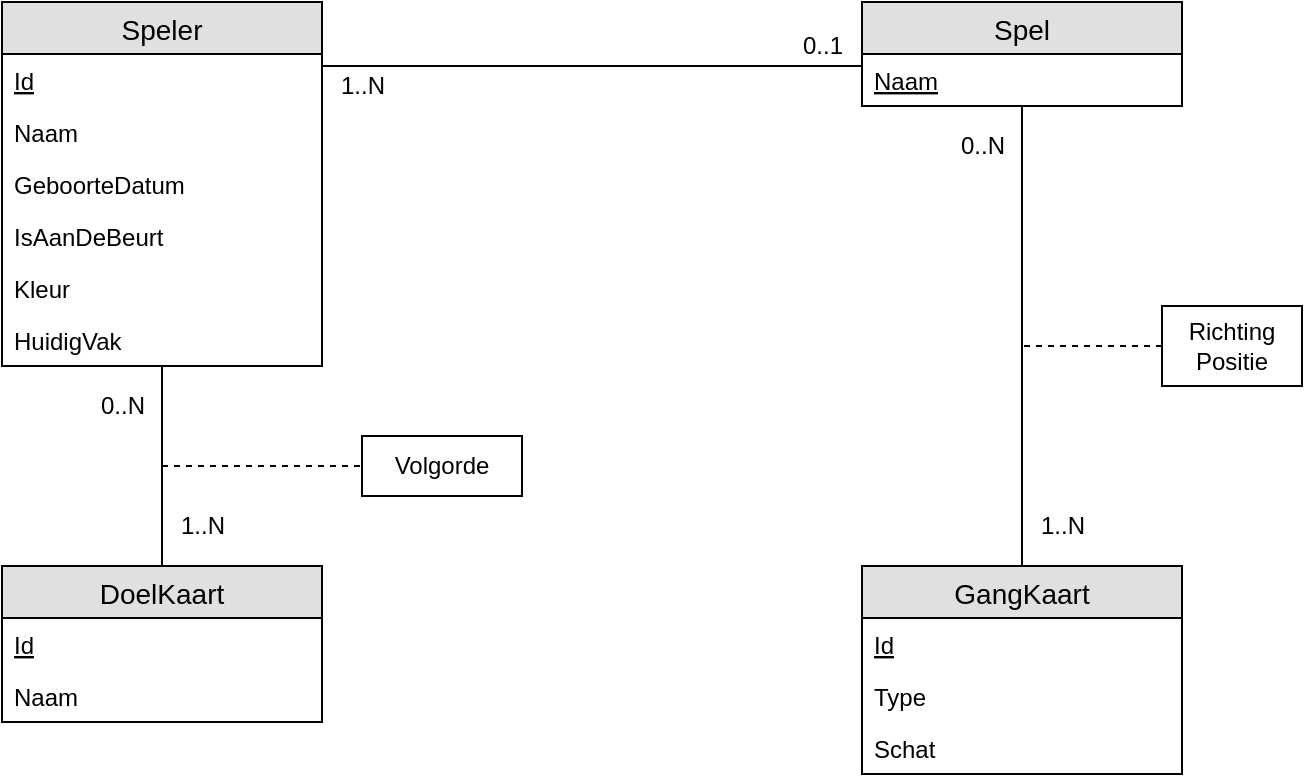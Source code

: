 <mxfile version="12.3.2" type="device" pages="1"><diagram id="Ag-tVjlxQUFyePkDK6-z" name="Page-1"><mxGraphModel dx="448" dy="721" grid="1" gridSize="10" guides="1" tooltips="1" connect="1" arrows="1" fold="1" page="1" pageScale="1" pageWidth="850" pageHeight="1100" math="0" shadow="0"><root><mxCell id="0"/><mxCell id="1" parent="0"/><mxCell id="JVlbmbW4N2Va_08PUfn0-9" value="" style="edgeStyle=orthogonalEdgeStyle;rounded=0;orthogonalLoop=1;jettySize=auto;html=1;strokeColor=#000000;endArrow=none;endFill=0;" edge="1" parent="1" source="JVlbmbW4N2Va_08PUfn0-1" target="JVlbmbW4N2Va_08PUfn0-6"><mxGeometry relative="1" as="geometry"/></mxCell><mxCell id="JVlbmbW4N2Va_08PUfn0-37" value="1..N" style="text;html=1;align=center;verticalAlign=middle;resizable=0;points=[];;labelBackgroundColor=#ffffff;" vertex="1" connectable="0" parent="JVlbmbW4N2Va_08PUfn0-9"><mxGeometry x="-0.63" y="-1" relative="1" as="geometry"><mxPoint x="19" y="-1.5" as="offset"/></mxGeometry></mxCell><mxCell id="JVlbmbW4N2Va_08PUfn0-38" value="0..N" style="text;html=1;align=center;verticalAlign=middle;resizable=0;points=[];;labelBackgroundColor=#ffffff;" vertex="1" connectable="0" parent="JVlbmbW4N2Va_08PUfn0-9"><mxGeometry x="0.777" y="-1" relative="1" as="geometry"><mxPoint x="-21" y="9" as="offset"/></mxGeometry></mxCell><mxCell id="JVlbmbW4N2Va_08PUfn0-1" value="DoelKaart" style="swimlane;fontStyle=0;childLayout=stackLayout;horizontal=1;startSize=26;fillColor=#e0e0e0;horizontalStack=0;resizeParent=1;resizeParentMax=0;resizeLast=0;collapsible=1;marginBottom=0;swimlaneFillColor=#ffffff;align=center;fontSize=14;" vertex="1" parent="1"><mxGeometry x="100" y="520" width="160" height="78" as="geometry"/></mxCell><mxCell id="JVlbmbW4N2Va_08PUfn0-2" value="Id" style="text;strokeColor=none;fillColor=none;spacingLeft=4;spacingRight=4;overflow=hidden;rotatable=0;points=[[0,0.5],[1,0.5]];portConstraint=eastwest;fontSize=12;fontStyle=4" vertex="1" parent="JVlbmbW4N2Va_08PUfn0-1"><mxGeometry y="26" width="160" height="26" as="geometry"/></mxCell><mxCell id="JVlbmbW4N2Va_08PUfn0-3" value="Naam" style="text;strokeColor=none;fillColor=none;spacingLeft=4;spacingRight=4;overflow=hidden;rotatable=0;points=[[0,0.5],[1,0.5]];portConstraint=eastwest;fontSize=12;" vertex="1" parent="JVlbmbW4N2Va_08PUfn0-1"><mxGeometry y="52" width="160" height="26" as="geometry"/></mxCell><mxCell id="JVlbmbW4N2Va_08PUfn0-21" value="" style="edgeStyle=orthogonalEdgeStyle;rounded=0;orthogonalLoop=1;jettySize=auto;html=1;endArrow=none;endFill=0;strokeColor=#000000;" edge="1" parent="1" source="JVlbmbW4N2Va_08PUfn0-6" target="JVlbmbW4N2Va_08PUfn0-14"><mxGeometry relative="1" as="geometry"><Array as="points"><mxPoint x="350" y="270"/><mxPoint x="350" y="270"/></Array></mxGeometry></mxCell><mxCell id="JVlbmbW4N2Va_08PUfn0-35" value="0..1" style="text;html=1;align=center;verticalAlign=middle;resizable=0;points=[];;labelBackgroundColor=#ffffff;" vertex="1" connectable="0" parent="JVlbmbW4N2Va_08PUfn0-21"><mxGeometry x="0.8" y="-5" relative="1" as="geometry"><mxPoint x="7" y="-15" as="offset"/></mxGeometry></mxCell><mxCell id="JVlbmbW4N2Va_08PUfn0-36" value="1..N" style="text;html=1;align=center;verticalAlign=middle;resizable=0;points=[];;labelBackgroundColor=#ffffff;" vertex="1" connectable="0" parent="JVlbmbW4N2Va_08PUfn0-21"><mxGeometry x="-0.333" y="-68" relative="1" as="geometry"><mxPoint x="-70.5" y="-58" as="offset"/></mxGeometry></mxCell><mxCell id="JVlbmbW4N2Va_08PUfn0-6" value="Speler" style="swimlane;fontStyle=0;childLayout=stackLayout;horizontal=1;startSize=26;fillColor=#e0e0e0;horizontalStack=0;resizeParent=1;resizeParentMax=0;resizeLast=0;collapsible=1;marginBottom=0;swimlaneFillColor=#ffffff;align=center;fontSize=14;" vertex="1" parent="1"><mxGeometry x="100" y="238" width="160" height="182" as="geometry"/></mxCell><mxCell id="JVlbmbW4N2Va_08PUfn0-7" value="Id" style="text;strokeColor=none;fillColor=none;spacingLeft=4;spacingRight=4;overflow=hidden;rotatable=0;points=[[0,0.5],[1,0.5]];portConstraint=eastwest;fontSize=12;fontStyle=4" vertex="1" parent="JVlbmbW4N2Va_08PUfn0-6"><mxGeometry y="26" width="160" height="26" as="geometry"/></mxCell><mxCell id="JVlbmbW4N2Va_08PUfn0-8" value="Naam" style="text;strokeColor=none;fillColor=none;spacingLeft=4;spacingRight=4;overflow=hidden;rotatable=0;points=[[0,0.5],[1,0.5]];portConstraint=eastwest;fontSize=12;" vertex="1" parent="JVlbmbW4N2Va_08PUfn0-6"><mxGeometry y="52" width="160" height="26" as="geometry"/></mxCell><mxCell id="JVlbmbW4N2Va_08PUfn0-10" value="GeboorteDatum" style="text;strokeColor=none;fillColor=none;spacingLeft=4;spacingRight=4;overflow=hidden;rotatable=0;points=[[0,0.5],[1,0.5]];portConstraint=eastwest;fontSize=12;" vertex="1" parent="JVlbmbW4N2Va_08PUfn0-6"><mxGeometry y="78" width="160" height="26" as="geometry"/></mxCell><mxCell id="JVlbmbW4N2Va_08PUfn0-11" value="IsAanDeBeurt" style="text;strokeColor=none;fillColor=none;spacingLeft=4;spacingRight=4;overflow=hidden;rotatable=0;points=[[0,0.5],[1,0.5]];portConstraint=eastwest;fontSize=12;" vertex="1" parent="JVlbmbW4N2Va_08PUfn0-6"><mxGeometry y="104" width="160" height="26" as="geometry"/></mxCell><mxCell id="JVlbmbW4N2Va_08PUfn0-12" value="Kleur" style="text;strokeColor=none;fillColor=none;spacingLeft=4;spacingRight=4;overflow=hidden;rotatable=0;points=[[0,0.5],[1,0.5]];portConstraint=eastwest;fontSize=12;" vertex="1" parent="JVlbmbW4N2Va_08PUfn0-6"><mxGeometry y="130" width="160" height="26" as="geometry"/></mxCell><mxCell id="JVlbmbW4N2Va_08PUfn0-13" value="HuidigVak" style="text;strokeColor=none;fillColor=none;spacingLeft=4;spacingRight=4;overflow=hidden;rotatable=0;points=[[0,0.5],[1,0.5]];portConstraint=eastwest;fontSize=12;" vertex="1" parent="JVlbmbW4N2Va_08PUfn0-6"><mxGeometry y="156" width="160" height="26" as="geometry"/></mxCell><mxCell id="JVlbmbW4N2Va_08PUfn0-26" style="edgeStyle=orthogonalEdgeStyle;rounded=0;orthogonalLoop=1;jettySize=auto;html=1;endArrow=none;endFill=0;strokeColor=#000000;" edge="1" parent="1" source="JVlbmbW4N2Va_08PUfn0-14" target="JVlbmbW4N2Va_08PUfn0-22"><mxGeometry relative="1" as="geometry"/></mxCell><mxCell id="JVlbmbW4N2Va_08PUfn0-39" value="0..N" style="text;html=1;align=center;verticalAlign=middle;resizable=0;points=[];;labelBackgroundColor=#ffffff;" vertex="1" connectable="0" parent="JVlbmbW4N2Va_08PUfn0-26"><mxGeometry x="-0.828" relative="1" as="geometry"><mxPoint x="-20" as="offset"/></mxGeometry></mxCell><mxCell id="JVlbmbW4N2Va_08PUfn0-40" value="1..N" style="text;html=1;align=center;verticalAlign=middle;resizable=0;points=[];;labelBackgroundColor=#ffffff;" vertex="1" connectable="0" parent="JVlbmbW4N2Va_08PUfn0-26"><mxGeometry x="0.833" y="-2" relative="1" as="geometry"><mxPoint x="22" y="-1" as="offset"/></mxGeometry></mxCell><mxCell id="JVlbmbW4N2Va_08PUfn0-14" value="Spel" style="swimlane;fontStyle=0;childLayout=stackLayout;horizontal=1;startSize=26;fillColor=#e0e0e0;horizontalStack=0;resizeParent=1;resizeParentMax=0;resizeLast=0;collapsible=1;marginBottom=0;swimlaneFillColor=#ffffff;align=center;fontSize=14;" vertex="1" parent="1"><mxGeometry x="530" y="238" width="160" height="52" as="geometry"/></mxCell><mxCell id="JVlbmbW4N2Va_08PUfn0-15" value="Naam" style="text;strokeColor=none;fillColor=none;spacingLeft=4;spacingRight=4;overflow=hidden;rotatable=0;points=[[0,0.5],[1,0.5]];portConstraint=eastwest;fontSize=12;fontStyle=4" vertex="1" parent="JVlbmbW4N2Va_08PUfn0-14"><mxGeometry y="26" width="160" height="26" as="geometry"/></mxCell><mxCell id="JVlbmbW4N2Va_08PUfn0-22" value="GangKaart" style="swimlane;fontStyle=0;childLayout=stackLayout;horizontal=1;startSize=26;fillColor=#e0e0e0;horizontalStack=0;resizeParent=1;resizeParentMax=0;resizeLast=0;collapsible=1;marginBottom=0;swimlaneFillColor=#ffffff;align=center;fontSize=14;" vertex="1" parent="1"><mxGeometry x="530" y="520" width="160" height="104" as="geometry"/></mxCell><mxCell id="JVlbmbW4N2Va_08PUfn0-23" value="Id" style="text;strokeColor=none;fillColor=none;spacingLeft=4;spacingRight=4;overflow=hidden;rotatable=0;points=[[0,0.5],[1,0.5]];portConstraint=eastwest;fontSize=12;fontStyle=4" vertex="1" parent="JVlbmbW4N2Va_08PUfn0-22"><mxGeometry y="26" width="160" height="26" as="geometry"/></mxCell><mxCell id="JVlbmbW4N2Va_08PUfn0-24" value="Type" style="text;strokeColor=none;fillColor=none;spacingLeft=4;spacingRight=4;overflow=hidden;rotatable=0;points=[[0,0.5],[1,0.5]];portConstraint=eastwest;fontSize=12;" vertex="1" parent="JVlbmbW4N2Va_08PUfn0-22"><mxGeometry y="52" width="160" height="26" as="geometry"/></mxCell><mxCell id="JVlbmbW4N2Va_08PUfn0-25" value="Schat" style="text;strokeColor=none;fillColor=none;spacingLeft=4;spacingRight=4;overflow=hidden;rotatable=0;points=[[0,0.5],[1,0.5]];portConstraint=eastwest;fontSize=12;" vertex="1" parent="JVlbmbW4N2Va_08PUfn0-22"><mxGeometry y="78" width="160" height="26" as="geometry"/></mxCell><mxCell id="JVlbmbW4N2Va_08PUfn0-27" value="" style="endArrow=none;dashed=1;html=1;strokeColor=#000000;" edge="1" parent="1" source="JVlbmbW4N2Va_08PUfn0-28"><mxGeometry width="50" height="50" relative="1" as="geometry"><mxPoint x="680" y="410" as="sourcePoint"/><mxPoint x="610" y="410" as="targetPoint"/></mxGeometry></mxCell><mxCell id="JVlbmbW4N2Va_08PUfn0-28" value="Richting&lt;br&gt;Positie" style="rounded=0;whiteSpace=wrap;html=1;align=center;" vertex="1" parent="1"><mxGeometry x="680" y="390" width="70" height="40" as="geometry"/></mxCell><mxCell id="JVlbmbW4N2Va_08PUfn0-29" value="" style="endArrow=none;dashed=1;html=1;strokeColor=#000000;" edge="1" parent="1" target="JVlbmbW4N2Va_08PUfn0-30"><mxGeometry width="50" height="50" relative="1" as="geometry"><mxPoint x="180" y="470" as="sourcePoint"/><mxPoint x="280" y="470" as="targetPoint"/></mxGeometry></mxCell><mxCell id="JVlbmbW4N2Va_08PUfn0-30" value="Volgorde" style="rounded=0;whiteSpace=wrap;html=1;align=center;" vertex="1" parent="1"><mxGeometry x="280" y="455" width="80" height="30" as="geometry"/></mxCell></root></mxGraphModel></diagram></mxfile>